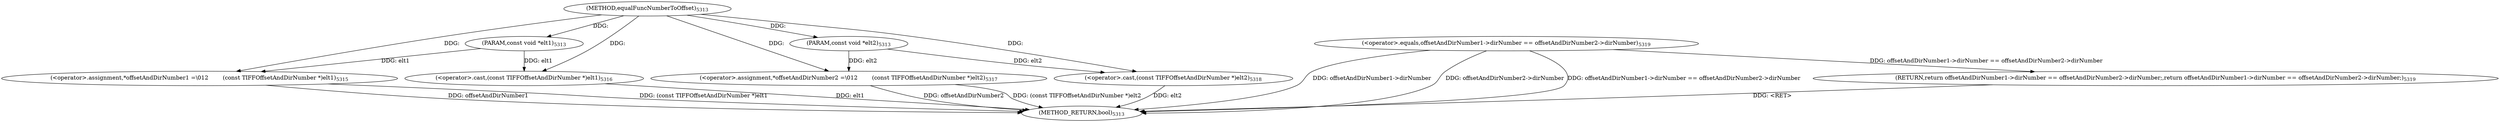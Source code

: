 digraph "equalFuncNumberToOffset" {  
"91719" [label = <(METHOD,equalFuncNumberToOffset)<SUB>5313</SUB>> ]
"91743" [label = <(METHOD_RETURN,bool)<SUB>5313</SUB>> ]
"91720" [label = <(PARAM,const void *elt1)<SUB>5313</SUB>> ]
"91721" [label = <(PARAM,const void *elt2)<SUB>5313</SUB>> ]
"91724" [label = <(&lt;operator&gt;.assignment,*offsetAndDirNumber1 =\012        (const TIFFOffsetAndDirNumber *)elt1)<SUB>5315</SUB>> ]
"91730" [label = <(&lt;operator&gt;.assignment,*offsetAndDirNumber2 =\012        (const TIFFOffsetAndDirNumber *)elt2)<SUB>5317</SUB>> ]
"91735" [label = <(RETURN,return offsetAndDirNumber1-&gt;dirNumber == offsetAndDirNumber2-&gt;dirNumber;,return offsetAndDirNumber1-&gt;dirNumber == offsetAndDirNumber2-&gt;dirNumber;)<SUB>5319</SUB>> ]
"91736" [label = <(&lt;operator&gt;.equals,offsetAndDirNumber1-&gt;dirNumber == offsetAndDirNumber2-&gt;dirNumber)<SUB>5319</SUB>> ]
"91726" [label = <(&lt;operator&gt;.cast,(const TIFFOffsetAndDirNumber *)elt1)<SUB>5316</SUB>> ]
"91732" [label = <(&lt;operator&gt;.cast,(const TIFFOffsetAndDirNumber *)elt2)<SUB>5318</SUB>> ]
  "91735" -> "91743"  [ label = "DDG: &lt;RET&gt;"] 
  "91724" -> "91743"  [ label = "DDG: offsetAndDirNumber1"] 
  "91726" -> "91743"  [ label = "DDG: elt1"] 
  "91724" -> "91743"  [ label = "DDG: (const TIFFOffsetAndDirNumber *)elt1"] 
  "91730" -> "91743"  [ label = "DDG: offsetAndDirNumber2"] 
  "91732" -> "91743"  [ label = "DDG: elt2"] 
  "91730" -> "91743"  [ label = "DDG: (const TIFFOffsetAndDirNumber *)elt2"] 
  "91736" -> "91743"  [ label = "DDG: offsetAndDirNumber1-&gt;dirNumber"] 
  "91736" -> "91743"  [ label = "DDG: offsetAndDirNumber2-&gt;dirNumber"] 
  "91736" -> "91743"  [ label = "DDG: offsetAndDirNumber1-&gt;dirNumber == offsetAndDirNumber2-&gt;dirNumber"] 
  "91719" -> "91720"  [ label = "DDG: "] 
  "91719" -> "91721"  [ label = "DDG: "] 
  "91720" -> "91724"  [ label = "DDG: elt1"] 
  "91719" -> "91724"  [ label = "DDG: "] 
  "91721" -> "91730"  [ label = "DDG: elt2"] 
  "91719" -> "91730"  [ label = "DDG: "] 
  "91736" -> "91735"  [ label = "DDG: offsetAndDirNumber1-&gt;dirNumber == offsetAndDirNumber2-&gt;dirNumber"] 
  "91720" -> "91726"  [ label = "DDG: elt1"] 
  "91719" -> "91726"  [ label = "DDG: "] 
  "91721" -> "91732"  [ label = "DDG: elt2"] 
  "91719" -> "91732"  [ label = "DDG: "] 
}
